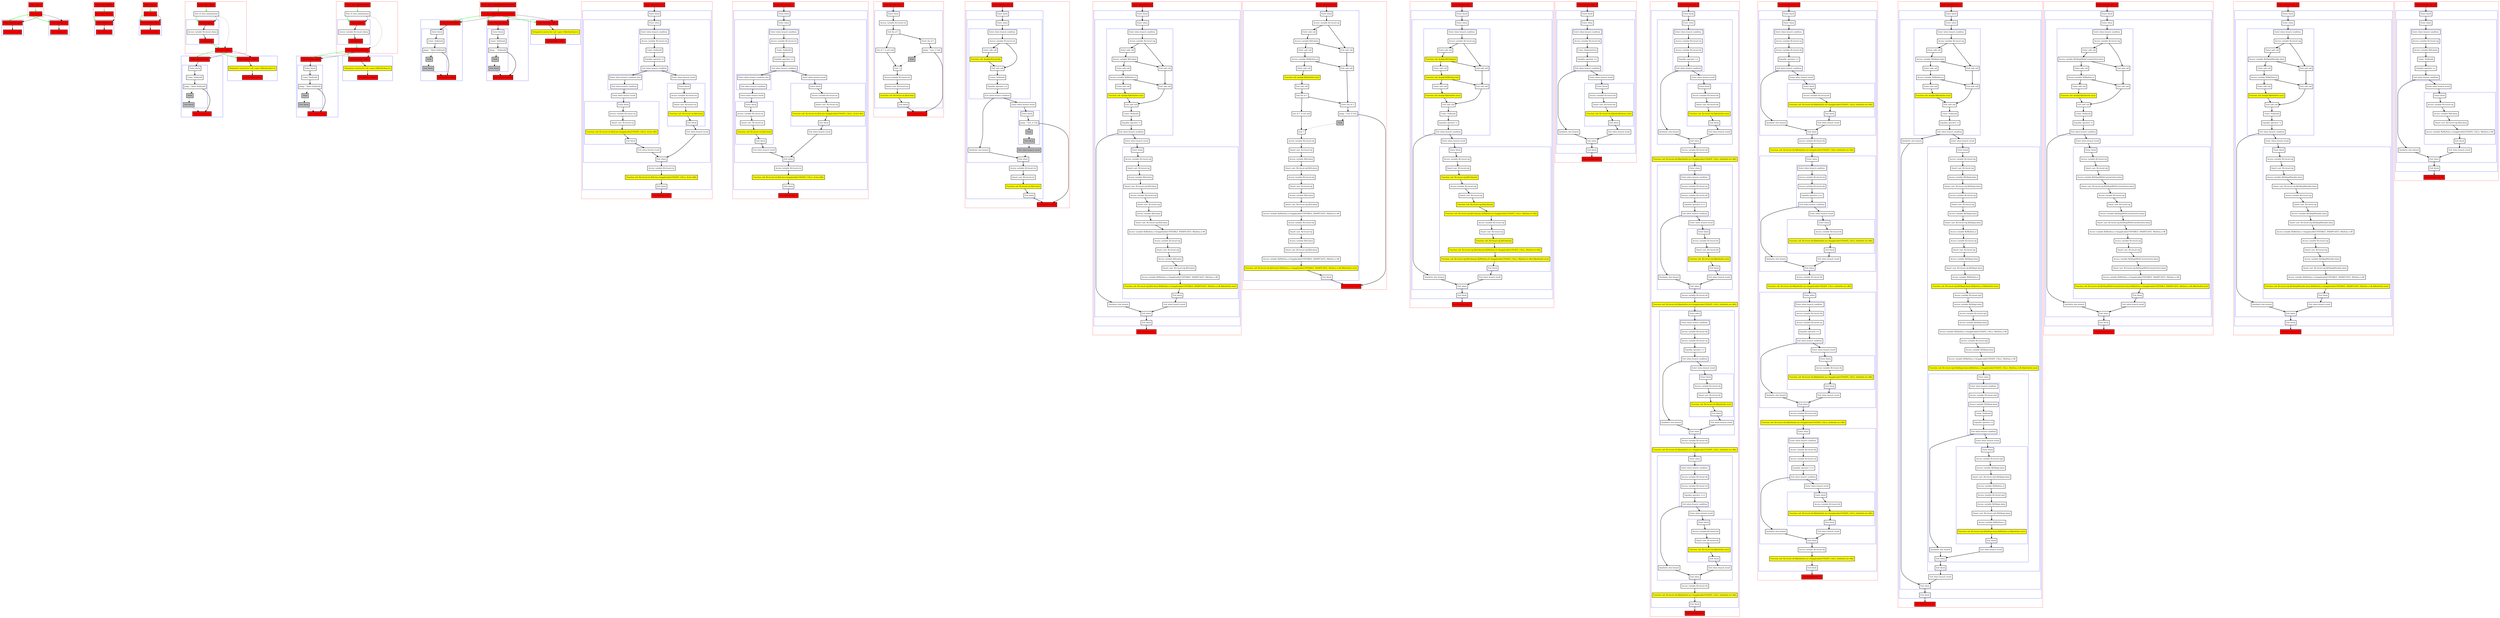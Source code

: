 digraph nullability_kt {
    graph [nodesep=3]
    node [shape=box penwidth=2]
    edge [penwidth=2]

    subgraph cluster_0 {
        color=red
        0 [label="Enter class A" style="filled" fillcolor=red];
        1 [label="Exit class A" style="filled" fillcolor=red];
    }
    subgraph cluster_1 {
        color=blue
        2 [label="Enter function getA" style="filled" fillcolor=red];
        3 [label="Exit function getA" style="filled" fillcolor=red];
    }
    subgraph cluster_2 {
        color=blue
        4 [label="Enter function foo" style="filled" fillcolor=red];
        5 [label="Exit function foo" style="filled" fillcolor=red];
    }
    0 -> {1} [color=green];
    1 -> {2 4} [color=green];
    1 -> {2 4} [style=dashed];
    2 -> {3};
    4 -> {5};

    subgraph cluster_3 {
        color=red
        6 [label="Enter class MyData" style="filled" fillcolor=red];
        7 [label="Exit class MyData" style="filled" fillcolor=red];
    }
    subgraph cluster_4 {
        color=blue
        8 [label="Enter function fs" style="filled" fillcolor=red];
        9 [label="Exit function fs" style="filled" fillcolor=red];
    }
    6 -> {7} [color=green];
    7 -> {8} [color=green];
    7 -> {8} [style=dashed];
    8 -> {9};

    subgraph cluster_5 {
        color=red
        10 [label="Enter class Q" style="filled" fillcolor=red];
        11 [label="Exit class Q" style="filled" fillcolor=red];
    }
    subgraph cluster_6 {
        color=blue
        12 [label="Enter function fdata" style="filled" fillcolor=red];
        13 [label="Exit function fdata" style="filled" fillcolor=red];
    }
    10 -> {11} [color=green];
    11 -> {12} [color=green];
    11 -> {12} [style=dashed];
    12 -> {13};

    subgraph cluster_7 {
        color=red
        14 [label="Enter class QImpl" style="filled" fillcolor=red];
        15 [label="Part of class initialization"];
        subgraph cluster_8 {
            color=blue
            16 [label="Enter property" style="filled" fillcolor=red];
            17 [label="Access variable R|<local>/data|"];
            18 [label="Exit property" style="filled" fillcolor=red];
        }
        19 [label="Exit class QImpl" style="filled" fillcolor=red];
    }
    subgraph cluster_9 {
        color=blue
        20 [label="Enter function fdata" style="filled" fillcolor=red];
        subgraph cluster_10 {
            color=blue
            21 [label="Enter block"];
            22 [label="Const: Null(null)"];
            23 [label="Jump: ^fdata Null(null)"];
            24 [label="Stub" style="filled" fillcolor=gray];
            25 [label="Exit block" style="filled" fillcolor=gray];
        }
        26 [label="Exit function fdata" style="filled" fillcolor=red];
    }
    subgraph cluster_11 {
        color=blue
        27 [label="Enter function <init>" style="filled" fillcolor=red];
        28 [label="Delegated constructor call: super<R|kotlin/Any|>()" style="filled" fillcolor=yellow];
        29 [label="Exit function <init>" style="filled" fillcolor=red];
    }
    14 -> {15} [color=green];
    15 -> {16} [color=green];
    15 -> {19} [style=dotted];
    15 -> {16} [style=dashed];
    16 -> {17};
    17 -> {18};
    18 -> {19} [color=green];
    19 -> {20 27} [color=green];
    19 -> {20 27} [style=dashed];
    20 -> {21};
    21 -> {22};
    22 -> {23};
    23 -> {26};
    23 -> {24} [style=dotted];
    24 -> {25} [style=dotted];
    25 -> {26} [style=dotted];
    27 -> {28};
    28 -> {29};

    subgraph cluster_12 {
        color=red
        30 [label="Enter class QImplMutable" style="filled" fillcolor=red];
        31 [label="Part of class initialization"];
        subgraph cluster_13 {
            color=blue
            32 [label="Enter property" style="filled" fillcolor=red];
            33 [label="Access variable R|<local>/data|"];
            34 [label="Exit property" style="filled" fillcolor=red];
        }
        35 [label="Exit class QImplMutable" style="filled" fillcolor=red];
    }
    subgraph cluster_14 {
        color=blue
        36 [label="Enter function fdata" style="filled" fillcolor=red];
        subgraph cluster_15 {
            color=blue
            37 [label="Enter block"];
            38 [label="Const: Null(null)"];
            39 [label="Jump: ^fdata Null(null)"];
            40 [label="Stub" style="filled" fillcolor=gray];
            41 [label="Exit block" style="filled" fillcolor=gray];
        }
        42 [label="Exit function fdata" style="filled" fillcolor=red];
    }
    subgraph cluster_16 {
        color=blue
        43 [label="Enter function <init>" style="filled" fillcolor=red];
        44 [label="Delegated constructor call: super<R|kotlin/Any|>()" style="filled" fillcolor=yellow];
        45 [label="Exit function <init>" style="filled" fillcolor=red];
    }
    30 -> {31} [color=green];
    31 -> {32} [color=green];
    31 -> {35} [style=dotted];
    31 -> {32} [style=dashed];
    32 -> {33};
    33 -> {34};
    34 -> {35} [color=green];
    35 -> {36 43} [color=green];
    35 -> {36 43} [style=dashed];
    36 -> {37};
    37 -> {38};
    38 -> {39};
    39 -> {42};
    39 -> {40} [style=dotted];
    40 -> {41} [style=dotted];
    41 -> {42} [style=dotted];
    43 -> {44};
    44 -> {45};

    subgraph cluster_17 {
        color=red
        46 [label="Enter class QImplWithCustomGetter" style="filled" fillcolor=red];
        47 [label="Exit class QImplWithCustomGetter" style="filled" fillcolor=red];
    }
    subgraph cluster_18 {
        color=blue
        48 [label="Enter function fdata" style="filled" fillcolor=red];
        subgraph cluster_19 {
            color=blue
            49 [label="Enter block"];
            50 [label="Const: Null(null)"];
            51 [label="Jump: ^fdata Null(null)"];
            52 [label="Stub" style="filled" fillcolor=gray];
            53 [label="Exit block" style="filled" fillcolor=gray];
        }
        54 [label="Exit function fdata" style="filled" fillcolor=red];
    }
    subgraph cluster_20 {
        color=blue
        55 [label="Enter function getter" style="filled" fillcolor=red];
        subgraph cluster_21 {
            color=blue
            56 [label="Enter block"];
            57 [label="Const: Null(null)"];
            58 [label="Jump: ^ Null(null)"];
            59 [label="Stub" style="filled" fillcolor=gray];
            60 [label="Exit block" style="filled" fillcolor=gray];
        }
        61 [label="Exit function getter" style="filled" fillcolor=red];
    }
    subgraph cluster_22 {
        color=blue
        62 [label="Enter function <init>" style="filled" fillcolor=red];
        63 [label="Delegated constructor call: super<R|kotlin/Any|>()" style="filled" fillcolor=yellow];
        64 [label="Exit function <init>" style="filled" fillcolor=red];
    }
    46 -> {47} [color=green];
    47 -> {48 55 62} [color=green];
    47 -> {48 55 62} [style=dashed];
    48 -> {49};
    49 -> {50};
    50 -> {51};
    51 -> {54};
    51 -> {52} [style=dotted];
    52 -> {53} [style=dotted];
    53 -> {54} [style=dotted];
    55 -> {56};
    56 -> {57};
    57 -> {58};
    58 -> {61};
    58 -> {59} [style=dotted];
    59 -> {60} [style=dotted];
    60 -> {61} [style=dotted];
    62 -> {63};
    63 -> {64};

    subgraph cluster_23 {
        color=red
        65 [label="Enter function test_1" style="filled" fillcolor=red];
        subgraph cluster_24 {
            color=blue
            66 [label="Enter block"];
            subgraph cluster_25 {
                color=blue
                67 [label="Enter when"];
                subgraph cluster_26 {
                    color=blue
                    68 [label="Enter when branch condition "];
                    69 [label="Access variable R|<local>/x|"];
                    70 [label="Const: Null(null)"];
                    71 [label="Equality operator !="];
                    72 [label="Exit when branch condition"];
                }
                subgraph cluster_27 {
                    color=blue
                    73 [label="Enter when branch condition else"];
                    74 [label="Exit when branch condition"];
                }
                75 [label="Enter when branch result"];
                subgraph cluster_28 {
                    color=blue
                    76 [label="Enter block"];
                    77 [label="Access variable R|<local>/x|"];
                    78 [label="Smart cast: R|<local>/x|"];
                    79 [label="Function call: R|<local>/x|.R|/A.foo<Inapplicable(UNSAFE_CALL): /A.foo>#|()" style="filled" fillcolor=yellow];
                    80 [label="Exit block"];
                }
                81 [label="Exit when branch result"];
                82 [label="Enter when branch result"];
                subgraph cluster_29 {
                    color=blue
                    83 [label="Enter block"];
                    84 [label="Access variable R|<local>/x|"];
                    85 [label="Smart cast: R|<local>/x|"];
                    86 [label="Function call: R|<local>/x|.R|/A.foo|()" style="filled" fillcolor=yellow];
                    87 [label="Exit block"];
                }
                88 [label="Exit when branch result"];
                89 [label="Exit when"];
            }
            90 [label="Access variable R|<local>/x|"];
            91 [label="Function call: R|<local>/x|.R|/A.foo<Inapplicable(UNSAFE_CALL): /A.foo>#|()" style="filled" fillcolor=yellow];
            92 [label="Exit block"];
        }
        93 [label="Exit function test_1" style="filled" fillcolor=red];
    }
    65 -> {66};
    66 -> {67};
    67 -> {68};
    68 -> {69};
    69 -> {70};
    70 -> {71};
    71 -> {72};
    72 -> {73 82};
    73 -> {74};
    74 -> {75};
    75 -> {76};
    76 -> {77};
    77 -> {78};
    78 -> {79};
    79 -> {80};
    80 -> {81};
    81 -> {89};
    82 -> {83};
    83 -> {84};
    84 -> {85};
    85 -> {86};
    86 -> {87};
    87 -> {88};
    88 -> {89};
    89 -> {90};
    90 -> {91};
    91 -> {92};
    92 -> {93};

    subgraph cluster_30 {
        color=red
        94 [label="Enter function test_2" style="filled" fillcolor=red];
        subgraph cluster_31 {
            color=blue
            95 [label="Enter block"];
            subgraph cluster_32 {
                color=blue
                96 [label="Enter when"];
                subgraph cluster_33 {
                    color=blue
                    97 [label="Enter when branch condition "];
                    98 [label="Access variable R|<local>/x|"];
                    99 [label="Const: Null(null)"];
                    100 [label="Equality operator =="];
                    101 [label="Exit when branch condition"];
                }
                subgraph cluster_34 {
                    color=blue
                    102 [label="Enter when branch condition else"];
                    103 [label="Exit when branch condition"];
                }
                104 [label="Enter when branch result"];
                subgraph cluster_35 {
                    color=blue
                    105 [label="Enter block"];
                    106 [label="Access variable R|<local>/x|"];
                    107 [label="Smart cast: R|<local>/x|"];
                    108 [label="Function call: R|<local>/x|.R|/A.foo|()" style="filled" fillcolor=yellow];
                    109 [label="Exit block"];
                }
                110 [label="Exit when branch result"];
                111 [label="Enter when branch result"];
                subgraph cluster_36 {
                    color=blue
                    112 [label="Enter block"];
                    113 [label="Access variable R|<local>/x|"];
                    114 [label="Smart cast: R|<local>/x|"];
                    115 [label="Function call: R|<local>/x|.R|/A.foo<Inapplicable(UNSAFE_CALL): /A.foo>#|()" style="filled" fillcolor=yellow];
                    116 [label="Exit block"];
                }
                117 [label="Exit when branch result"];
                118 [label="Exit when"];
            }
            119 [label="Access variable R|<local>/x|"];
            120 [label="Function call: R|<local>/x|.R|/A.foo<Inapplicable(UNSAFE_CALL): /A.foo>#|()" style="filled" fillcolor=yellow];
            121 [label="Exit block"];
        }
        122 [label="Exit function test_2" style="filled" fillcolor=red];
    }
    94 -> {95};
    95 -> {96};
    96 -> {97};
    97 -> {98};
    98 -> {99};
    99 -> {100};
    100 -> {101};
    101 -> {102 111};
    102 -> {103};
    103 -> {104};
    104 -> {105};
    105 -> {106};
    106 -> {107};
    107 -> {108};
    108 -> {109};
    109 -> {110};
    110 -> {118};
    111 -> {112};
    112 -> {113};
    113 -> {114};
    114 -> {115};
    115 -> {116};
    116 -> {117};
    117 -> {118};
    118 -> {119};
    119 -> {120};
    120 -> {121};
    121 -> {122};

    subgraph cluster_37 {
        color=red
        123 [label="Enter function test_3" style="filled" fillcolor=red];
        subgraph cluster_38 {
            color=blue
            124 [label="Enter block"];
            125 [label="Access variable R|<local>/x|"];
            126 [label="Exit lhs of ?:"];
            127 [label="Enter rhs of ?:"];
            128 [label="Jump: ^test_3 Unit"];
            129 [label="Stub" style="filled" fillcolor=gray];
            130 [label="Lhs of ?: is not null"];
            131 [label="Exit ?:"];
            132 [label="Access variable R|<local>/x|"];
            133 [label="Smart cast: R|<local>/x|"];
            134 [label="Function call: R|<local>/x|.R|/A.foo|()" style="filled" fillcolor=yellow];
            135 [label="Exit block"];
        }
        136 [label="Exit function test_3" style="filled" fillcolor=red];
    }
    123 -> {124};
    124 -> {125};
    125 -> {126};
    126 -> {127 130};
    127 -> {128};
    128 -> {136};
    128 -> {129} [style=dotted];
    129 -> {131} [style=dotted];
    130 -> {131};
    131 -> {132};
    132 -> {133};
    133 -> {134};
    134 -> {135};
    135 -> {136};

    subgraph cluster_39 {
        color=red
        137 [label="Enter function test_4" style="filled" fillcolor=red];
        subgraph cluster_40 {
            color=blue
            138 [label="Enter block"];
            subgraph cluster_41 {
                color=blue
                139 [label="Enter when"];
                subgraph cluster_42 {
                    color=blue
                    140 [label="Enter when branch condition "];
                    141 [label="Access variable R|<local>/x|"];
                    142 [label="Enter safe call"];
                    143 [label="Function call: $subj$.R|/A.getA|()" style="filled" fillcolor=yellow];
                    144 [label="Exit safe call"];
                    145 [label="Const: Null(null)"];
                    146 [label="Equality operator =="];
                    147 [label="Exit when branch condition"];
                }
                148 [label="Synthetic else branch"];
                149 [label="Enter when branch result"];
                subgraph cluster_43 {
                    color=blue
                    150 [label="Enter block"];
                    151 [label="Jump: ^test_4 Unit"];
                    152 [label="Stub" style="filled" fillcolor=gray];
                    153 [label="Exit block" style="filled" fillcolor=gray];
                }
                154 [label="Exit when branch result" style="filled" fillcolor=gray];
                155 [label="Exit when"];
            }
            156 [label="Access variable R|<local>/x|"];
            157 [label="Smart cast: R|<local>/x|"];
            158 [label="Function call: R|<local>/x|.R|/A.foo|()" style="filled" fillcolor=yellow];
            159 [label="Exit block"];
        }
        160 [label="Exit function test_4" style="filled" fillcolor=red];
    }
    137 -> {138};
    138 -> {139};
    139 -> {140};
    140 -> {141};
    141 -> {142 144};
    142 -> {143};
    143 -> {144};
    144 -> {145};
    145 -> {146};
    146 -> {147};
    147 -> {148 149};
    148 -> {155};
    149 -> {150};
    150 -> {151};
    151 -> {160};
    151 -> {152} [style=dotted];
    152 -> {153} [style=dotted];
    153 -> {154} [style=dotted];
    154 -> {155} [style=dotted];
    155 -> {156};
    156 -> {157};
    157 -> {158};
    158 -> {159};
    159 -> {160};

    subgraph cluster_44 {
        color=red
        161 [label="Enter function test_5" style="filled" fillcolor=red];
        subgraph cluster_45 {
            color=blue
            162 [label="Enter block"];
            subgraph cluster_46 {
                color=blue
                163 [label="Enter when"];
                subgraph cluster_47 {
                    color=blue
                    164 [label="Enter when branch condition "];
                    165 [label="Access variable R|<local>/q|"];
                    166 [label="Enter safe call"];
                    167 [label="Access variable R|/Q.data|"];
                    168 [label="Enter safe call"];
                    169 [label="Access variable R|/MyData.s|"];
                    170 [label="Enter safe call"];
                    171 [label="Function call: $subj$.R|kotlin/Int.inc|()" style="filled" fillcolor=yellow];
                    172 [label="Exit safe call"];
                    173 [label="Exit safe call"];
                    174 [label="Exit safe call"];
                    175 [label="Const: Null(null)"];
                    176 [label="Equality operator !="];
                    177 [label="Exit when branch condition"];
                }
                178 [label="Synthetic else branch"];
                179 [label="Enter when branch result"];
                subgraph cluster_48 {
                    color=blue
                    180 [label="Enter block"];
                    181 [label="Access variable R|<local>/q|"];
                    182 [label="Smart cast: R|<local>/q|"];
                    183 [label="Access variable R|/Q.data|"];
                    184 [label="Smart cast: R|<local>/q|.R|/Q.data|"];
                    185 [label="Access variable R|<local>/q|"];
                    186 [label="Smart cast: R|<local>/q|"];
                    187 [label="Access variable R|/Q.data|"];
                    188 [label="Smart cast: R|<local>/q|.R|/Q.data|"];
                    189 [label="Access variable R|/MyData.s<Inapplicable(UNSTABLE_SMARTCAST): /MyData.s>#|"];
                    190 [label="Access variable R|<local>/q|"];
                    191 [label="Smart cast: R|<local>/q|"];
                    192 [label="Access variable R|/Q.data|"];
                    193 [label="Smart cast: R|<local>/q|.R|/Q.data|"];
                    194 [label="Access variable R|/MyData.s<Inapplicable(UNSTABLE_SMARTCAST): /MyData.s>#|"];
                    195 [label="Function call: R|<local>/q|.R|/Q.data|.R|/MyData.s<Inapplicable(UNSTABLE_SMARTCAST): /MyData.s>#|.R|kotlin/Int.inc|()" style="filled" fillcolor=yellow];
                    196 [label="Exit block"];
                }
                197 [label="Exit when branch result"];
                198 [label="Exit when"];
            }
            199 [label="Exit block"];
        }
        200 [label="Exit function test_5" style="filled" fillcolor=red];
    }
    161 -> {162};
    162 -> {163};
    163 -> {164};
    164 -> {165};
    165 -> {166 172};
    166 -> {167};
    167 -> {168 172};
    168 -> {169};
    169 -> {170 173};
    170 -> {171};
    171 -> {174};
    172 -> {173};
    173 -> {174};
    174 -> {175};
    175 -> {176};
    176 -> {177};
    177 -> {178 179};
    178 -> {198};
    179 -> {180};
    180 -> {181};
    181 -> {182};
    182 -> {183};
    183 -> {184};
    184 -> {185};
    185 -> {186};
    186 -> {187};
    187 -> {188};
    188 -> {189};
    189 -> {190};
    190 -> {191};
    191 -> {192};
    192 -> {193};
    193 -> {194};
    194 -> {195};
    195 -> {196};
    196 -> {197};
    197 -> {198};
    198 -> {199};
    199 -> {200};

    subgraph cluster_49 {
        color=red
        201 [label="Enter function test_6" style="filled" fillcolor=red];
        subgraph cluster_50 {
            color=blue
            202 [label="Enter block"];
            203 [label="Access variable R|<local>/q|"];
            204 [label="Enter safe call"];
            205 [label="Access variable R|/Q.data|"];
            206 [label="Enter safe call"];
            207 [label="Access variable R|/MyData.s|"];
            208 [label="Enter safe call"];
            209 [label="Function call: $subj$.R|kotlin/Int.inc|()" style="filled" fillcolor=yellow];
            210 [label="Exit safe call"];
            211 [label="Exit lhs of ?:"];
            212 [label="Lhs of ?: is not null"];
            213 [label="Exit safe call"];
            214 [label="Exit safe call"];
            215 [label="Enter rhs of ?:"];
            216 [label="Jump: ^test_6 Unit"];
            217 [label="Stub" style="filled" fillcolor=gray];
            218 [label="Exit ?:"];
            219 [label="Access variable R|<local>/q|"];
            220 [label="Smart cast: R|<local>/q|"];
            221 [label="Access variable R|/Q.data|"];
            222 [label="Smart cast: R|<local>/q|.R|/Q.data|"];
            223 [label="Access variable R|<local>/q|"];
            224 [label="Smart cast: R|<local>/q|"];
            225 [label="Access variable R|/Q.data|"];
            226 [label="Smart cast: R|<local>/q|.R|/Q.data|"];
            227 [label="Access variable R|/MyData.s<Inapplicable(UNSTABLE_SMARTCAST): /MyData.s>#|"];
            228 [label="Access variable R|<local>/q|"];
            229 [label="Smart cast: R|<local>/q|"];
            230 [label="Access variable R|/Q.data|"];
            231 [label="Smart cast: R|<local>/q|.R|/Q.data|"];
            232 [label="Access variable R|/MyData.s<Inapplicable(UNSTABLE_SMARTCAST): /MyData.s>#|"];
            233 [label="Function call: R|<local>/q|.R|/Q.data|.R|/MyData.s<Inapplicable(UNSTABLE_SMARTCAST): /MyData.s>#|.R|kotlin/Int.inc|()" style="filled" fillcolor=yellow];
            234 [label="Exit block"];
        }
        235 [label="Exit function test_6" style="filled" fillcolor=red];
    }
    201 -> {202};
    202 -> {203};
    203 -> {204 213};
    204 -> {205};
    205 -> {206 213};
    206 -> {207};
    207 -> {208 214};
    208 -> {209};
    209 -> {210};
    210 -> {211};
    211 -> {212 215};
    212 -> {218};
    213 -> {214};
    214 -> {215};
    215 -> {216};
    216 -> {235};
    216 -> {217} [style=dotted];
    217 -> {218} [style=dotted];
    218 -> {219};
    219 -> {220};
    220 -> {221};
    221 -> {222};
    222 -> {223};
    223 -> {224};
    224 -> {225};
    225 -> {226};
    226 -> {227};
    227 -> {228};
    228 -> {229};
    229 -> {230};
    230 -> {231};
    231 -> {232};
    232 -> {233};
    233 -> {234};
    234 -> {235};

    subgraph cluster_51 {
        color=red
        236 [label="Enter function test_7" style="filled" fillcolor=red];
        subgraph cluster_52 {
            color=blue
            237 [label="Enter block"];
            subgraph cluster_53 {
                color=blue
                238 [label="Enter when"];
                subgraph cluster_54 {
                    color=blue
                    239 [label="Enter when branch condition "];
                    240 [label="Access variable R|<local>/q|"];
                    241 [label="Enter safe call"];
                    242 [label="Function call: $subj$.R|/Q.fdata|()" style="filled" fillcolor=yellow];
                    243 [label="Enter safe call"];
                    244 [label="Function call: $subj$.R|/MyData.fs|()" style="filled" fillcolor=yellow];
                    245 [label="Enter safe call"];
                    246 [label="Function call: $subj$.R|kotlin/Int.inc|()" style="filled" fillcolor=yellow];
                    247 [label="Exit safe call"];
                    248 [label="Exit safe call"];
                    249 [label="Exit safe call"];
                    250 [label="Const: Null(null)"];
                    251 [label="Equality operator !="];
                    252 [label="Exit when branch condition"];
                }
                253 [label="Synthetic else branch"];
                254 [label="Enter when branch result"];
                subgraph cluster_55 {
                    color=blue
                    255 [label="Enter block"];
                    256 [label="Access variable R|<local>/q|"];
                    257 [label="Smart cast: R|<local>/q|"];
                    258 [label="Function call: R|<local>/q|.R|/Q.fdata|()" style="filled" fillcolor=yellow];
                    259 [label="Access variable R|<local>/q|"];
                    260 [label="Smart cast: R|<local>/q|"];
                    261 [label="Function call: R|<local>/q|.R|/Q.fdata|()" style="filled" fillcolor=yellow];
                    262 [label="Function call: R|<local>/q|.R|/Q.fdata|().R|/MyData.fs<Inapplicable(UNSAFE_CALL): /MyData.fs>#|()" style="filled" fillcolor=yellow];
                    263 [label="Access variable R|<local>/q|"];
                    264 [label="Smart cast: R|<local>/q|"];
                    265 [label="Function call: R|<local>/q|.R|/Q.fdata|()" style="filled" fillcolor=yellow];
                    266 [label="Function call: R|<local>/q|.R|/Q.fdata|().R|/MyData.fs<Inapplicable(UNSAFE_CALL): /MyData.fs>#|()" style="filled" fillcolor=yellow];
                    267 [label="Function call: R|<local>/q|.R|/Q.fdata|().R|/MyData.fs<Inapplicable(UNSAFE_CALL): /MyData.fs>#|().R|kotlin/Int.inc|()" style="filled" fillcolor=yellow];
                    268 [label="Exit block"];
                }
                269 [label="Exit when branch result"];
                270 [label="Exit when"];
            }
            271 [label="Exit block"];
        }
        272 [label="Exit function test_7" style="filled" fillcolor=red];
    }
    236 -> {237};
    237 -> {238};
    238 -> {239};
    239 -> {240};
    240 -> {241 247};
    241 -> {242};
    242 -> {243 247};
    243 -> {244};
    244 -> {245 248};
    245 -> {246};
    246 -> {249};
    247 -> {248};
    248 -> {249};
    249 -> {250};
    250 -> {251};
    251 -> {252};
    252 -> {253 254};
    253 -> {270};
    254 -> {255};
    255 -> {256};
    256 -> {257};
    257 -> {258};
    258 -> {259};
    259 -> {260};
    260 -> {261};
    261 -> {262};
    262 -> {263};
    263 -> {264};
    264 -> {265};
    265 -> {266};
    266 -> {267};
    267 -> {268};
    268 -> {269};
    269 -> {270};
    270 -> {271};
    271 -> {272};

    subgraph cluster_56 {
        color=red
        273 [label="Enter function test_8" style="filled" fillcolor=red];
        subgraph cluster_57 {
            color=blue
            274 [label="Enter block"];
            subgraph cluster_58 {
                color=blue
                275 [label="Enter when"];
                subgraph cluster_59 {
                    color=blue
                    276 [label="Enter when branch condition "];
                    277 [label="Access variable R|<local>/b|"];
                    278 [label="Const: Boolean(true)"];
                    279 [label="Equality operator =="];
                    280 [label="Exit when branch condition"];
                }
                281 [label="Synthetic else branch"];
                282 [label="Enter when branch result"];
                subgraph cluster_60 {
                    color=blue
                    283 [label="Enter block"];
                    284 [label="Access variable R|<local>/b|"];
                    285 [label="Smart cast: R|<local>/b|"];
                    286 [label="Function call: R|<local>/b|.R|kotlin/Boolean.not|()" style="filled" fillcolor=yellow];
                    287 [label="Exit block"];
                }
                288 [label="Exit when branch result"];
                289 [label="Exit when"];
            }
            290 [label="Exit block"];
        }
        291 [label="Exit function test_8" style="filled" fillcolor=red];
    }
    273 -> {274};
    274 -> {275};
    275 -> {276};
    276 -> {277};
    277 -> {278};
    278 -> {279};
    279 -> {280};
    280 -> {281 282};
    281 -> {289};
    282 -> {283};
    283 -> {284};
    284 -> {285};
    285 -> {286};
    286 -> {287};
    287 -> {288};
    288 -> {289};
    289 -> {290};
    290 -> {291};

    subgraph cluster_61 {
        color=red
        292 [label="Enter function test_9" style="filled" fillcolor=red];
        subgraph cluster_62 {
            color=blue
            293 [label="Enter block"];
            subgraph cluster_63 {
                color=blue
                294 [label="Enter when"];
                subgraph cluster_64 {
                    color=blue
                    295 [label="Enter when branch condition "];
                    296 [label="Access variable R|<local>/a|"];
                    297 [label="Access variable R|<local>/b|"];
                    298 [label="Equality operator =="];
                    299 [label="Exit when branch condition"];
                }
                300 [label="Synthetic else branch"];
                301 [label="Enter when branch result"];
                subgraph cluster_65 {
                    color=blue
                    302 [label="Enter block"];
                    303 [label="Access variable R|<local>/b|"];
                    304 [label="Smart cast: R|<local>/b|"];
                    305 [label="Function call: R|<local>/b|.R|kotlin/Int.inc|()" style="filled" fillcolor=yellow];
                    306 [label="Exit block"];
                }
                307 [label="Exit when branch result"];
                308 [label="Exit when"];
            }
            309 [label="Access variable R|<local>/b|"];
            310 [label="Function call: R|<local>/b|.R|kotlin/Int.inc<Inapplicable(UNSAFE_CALL): kotlin/Int.inc>#|()" style="filled" fillcolor=yellow];
            subgraph cluster_66 {
                color=blue
                311 [label="Enter when"];
                subgraph cluster_67 {
                    color=blue
                    312 [label="Enter when branch condition "];
                    313 [label="Access variable R|<local>/a|"];
                    314 [label="Access variable R|<local>/b|"];
                    315 [label="Equality operator ==="];
                    316 [label="Exit when branch condition"];
                }
                317 [label="Synthetic else branch"];
                318 [label="Enter when branch result"];
                subgraph cluster_68 {
                    color=blue
                    319 [label="Enter block"];
                    320 [label="Access variable R|<local>/b|"];
                    321 [label="Smart cast: R|<local>/b|"];
                    322 [label="Function call: R|<local>/b|.R|kotlin/Int.inc|()" style="filled" fillcolor=yellow];
                    323 [label="Exit block"];
                }
                324 [label="Exit when branch result"];
                325 [label="Exit when"];
            }
            326 [label="Access variable R|<local>/b|"];
            327 [label="Function call: R|<local>/b|.R|kotlin/Int.inc<Inapplicable(UNSAFE_CALL): kotlin/Int.inc>#|()" style="filled" fillcolor=yellow];
            subgraph cluster_69 {
                color=blue
                328 [label="Enter when"];
                subgraph cluster_70 {
                    color=blue
                    329 [label="Enter when branch condition "];
                    330 [label="Access variable R|<local>/b|"];
                    331 [label="Access variable R|<local>/a|"];
                    332 [label="Equality operator =="];
                    333 [label="Exit when branch condition"];
                }
                334 [label="Synthetic else branch"];
                335 [label="Enter when branch result"];
                subgraph cluster_71 {
                    color=blue
                    336 [label="Enter block"];
                    337 [label="Access variable R|<local>/b|"];
                    338 [label="Smart cast: R|<local>/b|"];
                    339 [label="Function call: R|<local>/b|.R|kotlin/Int.inc|()" style="filled" fillcolor=yellow];
                    340 [label="Exit block"];
                }
                341 [label="Exit when branch result"];
                342 [label="Exit when"];
            }
            343 [label="Access variable R|<local>/b|"];
            344 [label="Function call: R|<local>/b|.R|kotlin/Int.inc<Inapplicable(UNSAFE_CALL): kotlin/Int.inc>#|()" style="filled" fillcolor=yellow];
            subgraph cluster_72 {
                color=blue
                345 [label="Enter when"];
                subgraph cluster_73 {
                    color=blue
                    346 [label="Enter when branch condition "];
                    347 [label="Access variable R|<local>/b|"];
                    348 [label="Access variable R|<local>/a|"];
                    349 [label="Equality operator ==="];
                    350 [label="Exit when branch condition"];
                }
                351 [label="Synthetic else branch"];
                352 [label="Enter when branch result"];
                subgraph cluster_74 {
                    color=blue
                    353 [label="Enter block"];
                    354 [label="Access variable R|<local>/b|"];
                    355 [label="Smart cast: R|<local>/b|"];
                    356 [label="Function call: R|<local>/b|.R|kotlin/Int.inc|()" style="filled" fillcolor=yellow];
                    357 [label="Exit block"];
                }
                358 [label="Exit when branch result"];
                359 [label="Exit when"];
            }
            360 [label="Access variable R|<local>/b|"];
            361 [label="Function call: R|<local>/b|.R|kotlin/Int.inc<Inapplicable(UNSAFE_CALL): kotlin/Int.inc>#|()" style="filled" fillcolor=yellow];
            362 [label="Exit block"];
        }
        363 [label="Exit function test_9" style="filled" fillcolor=red];
    }
    292 -> {293};
    293 -> {294};
    294 -> {295};
    295 -> {296};
    296 -> {297};
    297 -> {298};
    298 -> {299};
    299 -> {300 301};
    300 -> {308};
    301 -> {302};
    302 -> {303};
    303 -> {304};
    304 -> {305};
    305 -> {306};
    306 -> {307};
    307 -> {308};
    308 -> {309};
    309 -> {310};
    310 -> {311};
    311 -> {312};
    312 -> {313};
    313 -> {314};
    314 -> {315};
    315 -> {316};
    316 -> {317 318};
    317 -> {325};
    318 -> {319};
    319 -> {320};
    320 -> {321};
    321 -> {322};
    322 -> {323};
    323 -> {324};
    324 -> {325};
    325 -> {326};
    326 -> {327};
    327 -> {328};
    328 -> {329};
    329 -> {330};
    330 -> {331};
    331 -> {332};
    332 -> {333};
    333 -> {334 335};
    334 -> {342};
    335 -> {336};
    336 -> {337};
    337 -> {338};
    338 -> {339};
    339 -> {340};
    340 -> {341};
    341 -> {342};
    342 -> {343};
    343 -> {344};
    344 -> {345};
    345 -> {346};
    346 -> {347};
    347 -> {348};
    348 -> {349};
    349 -> {350};
    350 -> {351 352};
    351 -> {359};
    352 -> {353};
    353 -> {354};
    354 -> {355};
    355 -> {356};
    356 -> {357};
    357 -> {358};
    358 -> {359};
    359 -> {360};
    360 -> {361};
    361 -> {362};
    362 -> {363};

    subgraph cluster_75 {
        color=red
        364 [label="Enter function test_10" style="filled" fillcolor=red];
        subgraph cluster_76 {
            color=blue
            365 [label="Enter block"];
            subgraph cluster_77 {
                color=blue
                366 [label="Enter when"];
                subgraph cluster_78 {
                    color=blue
                    367 [label="Enter when branch condition "];
                    368 [label="Access variable R|<local>/a|"];
                    369 [label="Access variable R|<local>/b|"];
                    370 [label="Equality operator =="];
                    371 [label="Exit when branch condition"];
                }
                372 [label="Synthetic else branch"];
                373 [label="Enter when branch result"];
                subgraph cluster_79 {
                    color=blue
                    374 [label="Enter block"];
                    375 [label="Access variable R|<local>/b|"];
                    376 [label="Function call: R|<local>/b|.R|kotlin/Int.inc<Inapplicable(UNSAFE_CALL): kotlin/Int.inc>#|()" style="filled" fillcolor=yellow];
                    377 [label="Exit block"];
                }
                378 [label="Exit when branch result"];
                379 [label="Exit when"];
            }
            380 [label="Access variable R|<local>/b|"];
            381 [label="Function call: R|<local>/b|.R|kotlin/Int.inc<Inapplicable(UNSAFE_CALL): kotlin/Int.inc>#|()" style="filled" fillcolor=yellow];
            subgraph cluster_80 {
                color=blue
                382 [label="Enter when"];
                subgraph cluster_81 {
                    color=blue
                    383 [label="Enter when branch condition "];
                    384 [label="Access variable R|<local>/a|"];
                    385 [label="Access variable R|<local>/b|"];
                    386 [label="Equality operator ==="];
                    387 [label="Exit when branch condition"];
                }
                388 [label="Synthetic else branch"];
                389 [label="Enter when branch result"];
                subgraph cluster_82 {
                    color=blue
                    390 [label="Enter block"];
                    391 [label="Access variable R|<local>/b|"];
                    392 [label="Function call: R|<local>/b|.R|kotlin/Int.inc<Inapplicable(UNSAFE_CALL): kotlin/Int.inc>#|()" style="filled" fillcolor=yellow];
                    393 [label="Exit block"];
                }
                394 [label="Exit when branch result"];
                395 [label="Exit when"];
            }
            396 [label="Access variable R|<local>/b|"];
            397 [label="Function call: R|<local>/b|.R|kotlin/Int.inc<Inapplicable(UNSAFE_CALL): kotlin/Int.inc>#|()" style="filled" fillcolor=yellow];
            subgraph cluster_83 {
                color=blue
                398 [label="Enter when"];
                subgraph cluster_84 {
                    color=blue
                    399 [label="Enter when branch condition "];
                    400 [label="Access variable R|<local>/b|"];
                    401 [label="Access variable R|<local>/a|"];
                    402 [label="Equality operator =="];
                    403 [label="Exit when branch condition"];
                }
                404 [label="Synthetic else branch"];
                405 [label="Enter when branch result"];
                subgraph cluster_85 {
                    color=blue
                    406 [label="Enter block"];
                    407 [label="Access variable R|<local>/b|"];
                    408 [label="Function call: R|<local>/b|.R|kotlin/Int.inc<Inapplicable(UNSAFE_CALL): kotlin/Int.inc>#|()" style="filled" fillcolor=yellow];
                    409 [label="Exit block"];
                }
                410 [label="Exit when branch result"];
                411 [label="Exit when"];
            }
            412 [label="Access variable R|<local>/b|"];
            413 [label="Function call: R|<local>/b|.R|kotlin/Int.inc<Inapplicable(UNSAFE_CALL): kotlin/Int.inc>#|()" style="filled" fillcolor=yellow];
            subgraph cluster_86 {
                color=blue
                414 [label="Enter when"];
                subgraph cluster_87 {
                    color=blue
                    415 [label="Enter when branch condition "];
                    416 [label="Access variable R|<local>/b|"];
                    417 [label="Access variable R|<local>/a|"];
                    418 [label="Equality operator ==="];
                    419 [label="Exit when branch condition"];
                }
                420 [label="Synthetic else branch"];
                421 [label="Enter when branch result"];
                subgraph cluster_88 {
                    color=blue
                    422 [label="Enter block"];
                    423 [label="Access variable R|<local>/b|"];
                    424 [label="Function call: R|<local>/b|.R|kotlin/Int.inc<Inapplicable(UNSAFE_CALL): kotlin/Int.inc>#|()" style="filled" fillcolor=yellow];
                    425 [label="Exit block"];
                }
                426 [label="Exit when branch result"];
                427 [label="Exit when"];
            }
            428 [label="Access variable R|<local>/b|"];
            429 [label="Function call: R|<local>/b|.R|kotlin/Int.inc<Inapplicable(UNSAFE_CALL): kotlin/Int.inc>#|()" style="filled" fillcolor=yellow];
            430 [label="Exit block"];
        }
        431 [label="Exit function test_10" style="filled" fillcolor=red];
    }
    364 -> {365};
    365 -> {366};
    366 -> {367};
    367 -> {368};
    368 -> {369};
    369 -> {370};
    370 -> {371};
    371 -> {372 373};
    372 -> {379};
    373 -> {374};
    374 -> {375};
    375 -> {376};
    376 -> {377};
    377 -> {378};
    378 -> {379};
    379 -> {380};
    380 -> {381};
    381 -> {382};
    382 -> {383};
    383 -> {384};
    384 -> {385};
    385 -> {386};
    386 -> {387};
    387 -> {388 389};
    388 -> {395};
    389 -> {390};
    390 -> {391};
    391 -> {392};
    392 -> {393};
    393 -> {394};
    394 -> {395};
    395 -> {396};
    396 -> {397};
    397 -> {398};
    398 -> {399};
    399 -> {400};
    400 -> {401};
    401 -> {402};
    402 -> {403};
    403 -> {404 405};
    404 -> {411};
    405 -> {406};
    406 -> {407};
    407 -> {408};
    408 -> {409};
    409 -> {410};
    410 -> {411};
    411 -> {412};
    412 -> {413};
    413 -> {414};
    414 -> {415};
    415 -> {416};
    416 -> {417};
    417 -> {418};
    418 -> {419};
    419 -> {420 421};
    420 -> {427};
    421 -> {422};
    422 -> {423};
    423 -> {424};
    424 -> {425};
    425 -> {426};
    426 -> {427};
    427 -> {428};
    428 -> {429};
    429 -> {430};
    430 -> {431};

    subgraph cluster_89 {
        color=red
        432 [label="Enter function test_11" style="filled" fillcolor=red];
        subgraph cluster_90 {
            color=blue
            433 [label="Enter block"];
            subgraph cluster_91 {
                color=blue
                434 [label="Enter when"];
                subgraph cluster_92 {
                    color=blue
                    435 [label="Enter when branch condition "];
                    436 [label="Access variable R|<local>/q|"];
                    437 [label="Enter safe call"];
                    438 [label="Access variable R|/QImpl.data|"];
                    439 [label="Enter safe call"];
                    440 [label="Access variable R|/MyData.s|"];
                    441 [label="Enter safe call"];
                    442 [label="Function call: $subj$.R|kotlin/Int.inc|()" style="filled" fillcolor=yellow];
                    443 [label="Exit safe call"];
                    444 [label="Exit safe call"];
                    445 [label="Exit safe call"];
                    446 [label="Const: Null(null)"];
                    447 [label="Equality operator !="];
                    448 [label="Exit when branch condition"];
                }
                449 [label="Synthetic else branch"];
                450 [label="Enter when branch result"];
                subgraph cluster_93 {
                    color=blue
                    451 [label="Enter block"];
                    452 [label="Access variable R|<local>/q|"];
                    453 [label="Smart cast: R|<local>/q|"];
                    454 [label="Access variable R|/QImpl.data|"];
                    455 [label="Smart cast: R|<local>/q|.R|/QImpl.data|"];
                    456 [label="Access variable R|<local>/q|"];
                    457 [label="Smart cast: R|<local>/q|"];
                    458 [label="Access variable R|/QImpl.data|"];
                    459 [label="Smart cast: R|<local>/q|.R|/QImpl.data|"];
                    460 [label="Access variable R|/MyData.s|"];
                    461 [label="Access variable R|<local>/q|"];
                    462 [label="Smart cast: R|<local>/q|"];
                    463 [label="Access variable R|/QImpl.data|"];
                    464 [label="Smart cast: R|<local>/q|.R|/QImpl.data|"];
                    465 [label="Access variable R|/MyData.s|"];
                    466 [label="Function call: R|<local>/q|.R|/QImpl.data|.R|/MyData.s|.R|kotlin/Int.inc|()" style="filled" fillcolor=yellow];
                    467 [label="Access variable R|<local>/q2|"];
                    468 [label="Access variable R|/QImpl.data|"];
                    469 [label="Access variable R|<local>/q2|"];
                    470 [label="Access variable R|/QImpl.data|"];
                    471 [label="Access variable R|/MyData.s<Inapplicable(UNSAFE_CALL): /MyData.s>#|"];
                    472 [label="Access variable R|<local>/q2|"];
                    473 [label="Access variable R|/QImpl.data|"];
                    474 [label="Access variable R|/MyData.s<Inapplicable(UNSAFE_CALL): /MyData.s>#|"];
                    475 [label="Function call: R|<local>/q2|.R|/QImpl.data|.R|/MyData.s<Inapplicable(UNSAFE_CALL): /MyData.s>#|.R|kotlin/Int.inc|()" style="filled" fillcolor=yellow];
                    subgraph cluster_94 {
                        color=blue
                        476 [label="Enter when"];
                        subgraph cluster_95 {
                            color=blue
                            477 [label="Enter when branch condition "];
                            478 [label="Access variable R|<local>/q2|"];
                            479 [label="Access variable R|/QImpl.data|"];
                            480 [label="Const: Null(null)"];
                            481 [label="Equality operator !="];
                            482 [label="Exit when branch condition"];
                        }
                        483 [label="Synthetic else branch"];
                        484 [label="Enter when branch result"];
                        subgraph cluster_96 {
                            color=blue
                            485 [label="Enter block"];
                            486 [label="Access variable R|<local>/q2|"];
                            487 [label="Access variable R|/QImpl.data|"];
                            488 [label="Smart cast: R|<local>/q2|.R|/QImpl.data|"];
                            489 [label="Access variable R|/MyData.s|"];
                            490 [label="Access variable R|<local>/q2|"];
                            491 [label="Access variable R|/QImpl.data|"];
                            492 [label="Smart cast: R|<local>/q2|.R|/QImpl.data|"];
                            493 [label="Access variable R|/MyData.s|"];
                            494 [label="Function call: R|<local>/q2|.R|/QImpl.data|.R|/MyData.s|.R|kotlin/Int.inc|()" style="filled" fillcolor=yellow];
                            495 [label="Exit block"];
                        }
                        496 [label="Exit when branch result"];
                        497 [label="Exit when"];
                    }
                    498 [label="Exit block"];
                }
                499 [label="Exit when branch result"];
                500 [label="Exit when"];
            }
            501 [label="Exit block"];
        }
        502 [label="Exit function test_11" style="filled" fillcolor=red];
    }
    432 -> {433};
    433 -> {434};
    434 -> {435};
    435 -> {436};
    436 -> {437 443};
    437 -> {438};
    438 -> {439 443};
    439 -> {440};
    440 -> {441 444};
    441 -> {442};
    442 -> {445};
    443 -> {444};
    444 -> {445};
    445 -> {446};
    446 -> {447};
    447 -> {448};
    448 -> {449 450};
    449 -> {500};
    450 -> {451};
    451 -> {452};
    452 -> {453};
    453 -> {454};
    454 -> {455};
    455 -> {456};
    456 -> {457};
    457 -> {458};
    458 -> {459};
    459 -> {460};
    460 -> {461};
    461 -> {462};
    462 -> {463};
    463 -> {464};
    464 -> {465};
    465 -> {466};
    466 -> {467};
    467 -> {468};
    468 -> {469};
    469 -> {470};
    470 -> {471};
    471 -> {472};
    472 -> {473};
    473 -> {474};
    474 -> {475};
    475 -> {476};
    476 -> {477};
    477 -> {478};
    478 -> {479};
    479 -> {480};
    480 -> {481};
    481 -> {482};
    482 -> {483 484};
    483 -> {497};
    484 -> {485};
    485 -> {486};
    486 -> {487};
    487 -> {488};
    488 -> {489};
    489 -> {490};
    490 -> {491};
    491 -> {492};
    492 -> {493};
    493 -> {494};
    494 -> {495};
    495 -> {496};
    496 -> {497};
    497 -> {498};
    498 -> {499};
    499 -> {500};
    500 -> {501};
    501 -> {502};

    subgraph cluster_97 {
        color=red
        503 [label="Enter function test_12" style="filled" fillcolor=red];
        subgraph cluster_98 {
            color=blue
            504 [label="Enter block"];
            subgraph cluster_99 {
                color=blue
                505 [label="Enter when"];
                subgraph cluster_100 {
                    color=blue
                    506 [label="Enter when branch condition "];
                    507 [label="Access variable R|<local>/q|"];
                    508 [label="Enter safe call"];
                    509 [label="Access variable R|/QImplWithCustomGetter.data|"];
                    510 [label="Enter safe call"];
                    511 [label="Access variable R|/MyData.s|"];
                    512 [label="Enter safe call"];
                    513 [label="Function call: $subj$.R|kotlin/Int.inc|()" style="filled" fillcolor=yellow];
                    514 [label="Exit safe call"];
                    515 [label="Exit safe call"];
                    516 [label="Exit safe call"];
                    517 [label="Const: Null(null)"];
                    518 [label="Equality operator !="];
                    519 [label="Exit when branch condition"];
                }
                520 [label="Synthetic else branch"];
                521 [label="Enter when branch result"];
                subgraph cluster_101 {
                    color=blue
                    522 [label="Enter block"];
                    523 [label="Access variable R|<local>/q|"];
                    524 [label="Smart cast: R|<local>/q|"];
                    525 [label="Access variable R|/QImplWithCustomGetter.data|"];
                    526 [label="Smart cast: R|<local>/q|.R|/QImplWithCustomGetter.data|"];
                    527 [label="Access variable R|<local>/q|"];
                    528 [label="Smart cast: R|<local>/q|"];
                    529 [label="Access variable R|/QImplWithCustomGetter.data|"];
                    530 [label="Smart cast: R|<local>/q|.R|/QImplWithCustomGetter.data|"];
                    531 [label="Access variable R|/MyData.s<Inapplicable(UNSTABLE_SMARTCAST): /MyData.s>#|"];
                    532 [label="Access variable R|<local>/q|"];
                    533 [label="Smart cast: R|<local>/q|"];
                    534 [label="Access variable R|/QImplWithCustomGetter.data|"];
                    535 [label="Smart cast: R|<local>/q|.R|/QImplWithCustomGetter.data|"];
                    536 [label="Access variable R|/MyData.s<Inapplicable(UNSTABLE_SMARTCAST): /MyData.s>#|"];
                    537 [label="Function call: R|<local>/q|.R|/QImplWithCustomGetter.data|.R|/MyData.s<Inapplicable(UNSTABLE_SMARTCAST): /MyData.s>#|.R|kotlin/Int.inc|()" style="filled" fillcolor=yellow];
                    538 [label="Exit block"];
                }
                539 [label="Exit when branch result"];
                540 [label="Exit when"];
            }
            541 [label="Exit block"];
        }
        542 [label="Exit function test_12" style="filled" fillcolor=red];
    }
    503 -> {504};
    504 -> {505};
    505 -> {506};
    506 -> {507};
    507 -> {508 514};
    508 -> {509};
    509 -> {510 514};
    510 -> {511};
    511 -> {512 515};
    512 -> {513};
    513 -> {516};
    514 -> {515};
    515 -> {516};
    516 -> {517};
    517 -> {518};
    518 -> {519};
    519 -> {520 521};
    520 -> {540};
    521 -> {522};
    522 -> {523};
    523 -> {524};
    524 -> {525};
    525 -> {526};
    526 -> {527};
    527 -> {528};
    528 -> {529};
    529 -> {530};
    530 -> {531};
    531 -> {532};
    532 -> {533};
    533 -> {534};
    534 -> {535};
    535 -> {536};
    536 -> {537};
    537 -> {538};
    538 -> {539};
    539 -> {540};
    540 -> {541};
    541 -> {542};

    subgraph cluster_102 {
        color=red
        543 [label="Enter function test_13" style="filled" fillcolor=red];
        subgraph cluster_103 {
            color=blue
            544 [label="Enter block"];
            subgraph cluster_104 {
                color=blue
                545 [label="Enter when"];
                subgraph cluster_105 {
                    color=blue
                    546 [label="Enter when branch condition "];
                    547 [label="Access variable R|<local>/q|"];
                    548 [label="Enter safe call"];
                    549 [label="Access variable R|/QImplMutable.data|"];
                    550 [label="Enter safe call"];
                    551 [label="Access variable R|/MyData.s|"];
                    552 [label="Enter safe call"];
                    553 [label="Function call: $subj$.R|kotlin/Int.inc|()" style="filled" fillcolor=yellow];
                    554 [label="Exit safe call"];
                    555 [label="Exit safe call"];
                    556 [label="Exit safe call"];
                    557 [label="Const: Null(null)"];
                    558 [label="Equality operator !="];
                    559 [label="Exit when branch condition"];
                }
                560 [label="Synthetic else branch"];
                561 [label="Enter when branch result"];
                subgraph cluster_106 {
                    color=blue
                    562 [label="Enter block"];
                    563 [label="Access variable R|<local>/q|"];
                    564 [label="Smart cast: R|<local>/q|"];
                    565 [label="Access variable R|/QImplMutable.data|"];
                    566 [label="Smart cast: R|<local>/q|.R|/QImplMutable.data|"];
                    567 [label="Access variable R|<local>/q|"];
                    568 [label="Smart cast: R|<local>/q|"];
                    569 [label="Access variable R|/QImplMutable.data|"];
                    570 [label="Smart cast: R|<local>/q|.R|/QImplMutable.data|"];
                    571 [label="Access variable R|/MyData.s<Inapplicable(UNSTABLE_SMARTCAST): /MyData.s>#|"];
                    572 [label="Access variable R|<local>/q|"];
                    573 [label="Smart cast: R|<local>/q|"];
                    574 [label="Access variable R|/QImplMutable.data|"];
                    575 [label="Smart cast: R|<local>/q|.R|/QImplMutable.data|"];
                    576 [label="Access variable R|/MyData.s<Inapplicable(UNSTABLE_SMARTCAST): /MyData.s>#|"];
                    577 [label="Function call: R|<local>/q|.R|/QImplMutable.data|.R|/MyData.s<Inapplicable(UNSTABLE_SMARTCAST): /MyData.s>#|.R|kotlin/Int.inc|()" style="filled" fillcolor=yellow];
                    578 [label="Exit block"];
                }
                579 [label="Exit when branch result"];
                580 [label="Exit when"];
            }
            581 [label="Exit block"];
        }
        582 [label="Exit function test_13" style="filled" fillcolor=red];
    }
    543 -> {544};
    544 -> {545};
    545 -> {546};
    546 -> {547};
    547 -> {548 554};
    548 -> {549};
    549 -> {550 554};
    550 -> {551};
    551 -> {552 555};
    552 -> {553};
    553 -> {556};
    554 -> {555};
    555 -> {556};
    556 -> {557};
    557 -> {558};
    558 -> {559};
    559 -> {560 561};
    560 -> {580};
    561 -> {562};
    562 -> {563};
    563 -> {564};
    564 -> {565};
    565 -> {566};
    566 -> {567};
    567 -> {568};
    568 -> {569};
    569 -> {570};
    570 -> {571};
    571 -> {572};
    572 -> {573};
    573 -> {574};
    574 -> {575};
    575 -> {576};
    576 -> {577};
    577 -> {578};
    578 -> {579};
    579 -> {580};
    580 -> {581};
    581 -> {582};

    subgraph cluster_107 {
        color=red
        583 [label="Enter function test_14" style="filled" fillcolor=red];
        subgraph cluster_108 {
            color=blue
            584 [label="Enter block"];
            subgraph cluster_109 {
                color=blue
                585 [label="Enter when"];
                subgraph cluster_110 {
                    color=blue
                    586 [label="Enter when branch condition "];
                    587 [label="Access variable R|<local>/q|"];
                    588 [label="Access variable R|/Q.data|"];
                    589 [label="Const: Null(null)"];
                    590 [label="Equality operator =="];
                    591 [label="Exit when branch condition"];
                }
                592 [label="Synthetic else branch"];
                593 [label="Enter when branch result"];
                subgraph cluster_111 {
                    color=blue
                    594 [label="Enter block"];
                    595 [label="Access variable R|<local>/q|"];
                    596 [label="Access variable R|/Q.data|"];
                    597 [label="Smart cast: R|<local>/q|.R|/Q.data|"];
                    598 [label="Access variable R|/MyData.s<Inapplicable(UNSAFE_CALL): /MyData.s>#|"];
                    599 [label="Exit block"];
                }
                600 [label="Exit when branch result"];
                601 [label="Exit when"];
            }
            602 [label="Exit block"];
        }
        603 [label="Exit function test_14" style="filled" fillcolor=red];
    }
    583 -> {584};
    584 -> {585};
    585 -> {586};
    586 -> {587};
    587 -> {588};
    588 -> {589};
    589 -> {590};
    590 -> {591};
    591 -> {592 593};
    592 -> {601};
    593 -> {594};
    594 -> {595};
    595 -> {596};
    596 -> {597};
    597 -> {598};
    598 -> {599};
    599 -> {600};
    600 -> {601};
    601 -> {602};
    602 -> {603};

}
